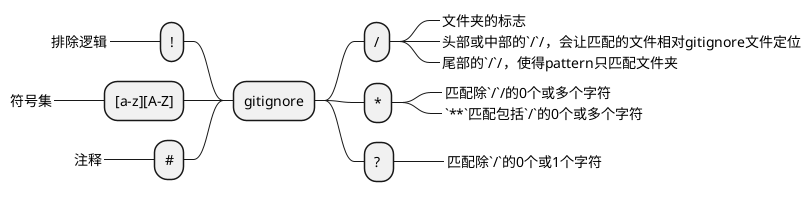 @startmindmap gitignore
* gitignore

++ /
+++_ 文件夹的标志 
+++_ 头部或中部的`/`/，会让匹配的文件相对gitignore文件定位
+++_ 尾部的`/`/，使得pattern只匹配文件夹
++ *
+++_ 匹配除`/`/的0个或多个字符
+++_ `**`匹配包括`/`的0个或多个字符
++ ? 
+++_ 匹配除`/`的0个或1个字符

-- !
---_ 排除逻辑
-- [a-z][A-Z]
---_ 符号集
-- #
---_ 注释
@endmindmap
